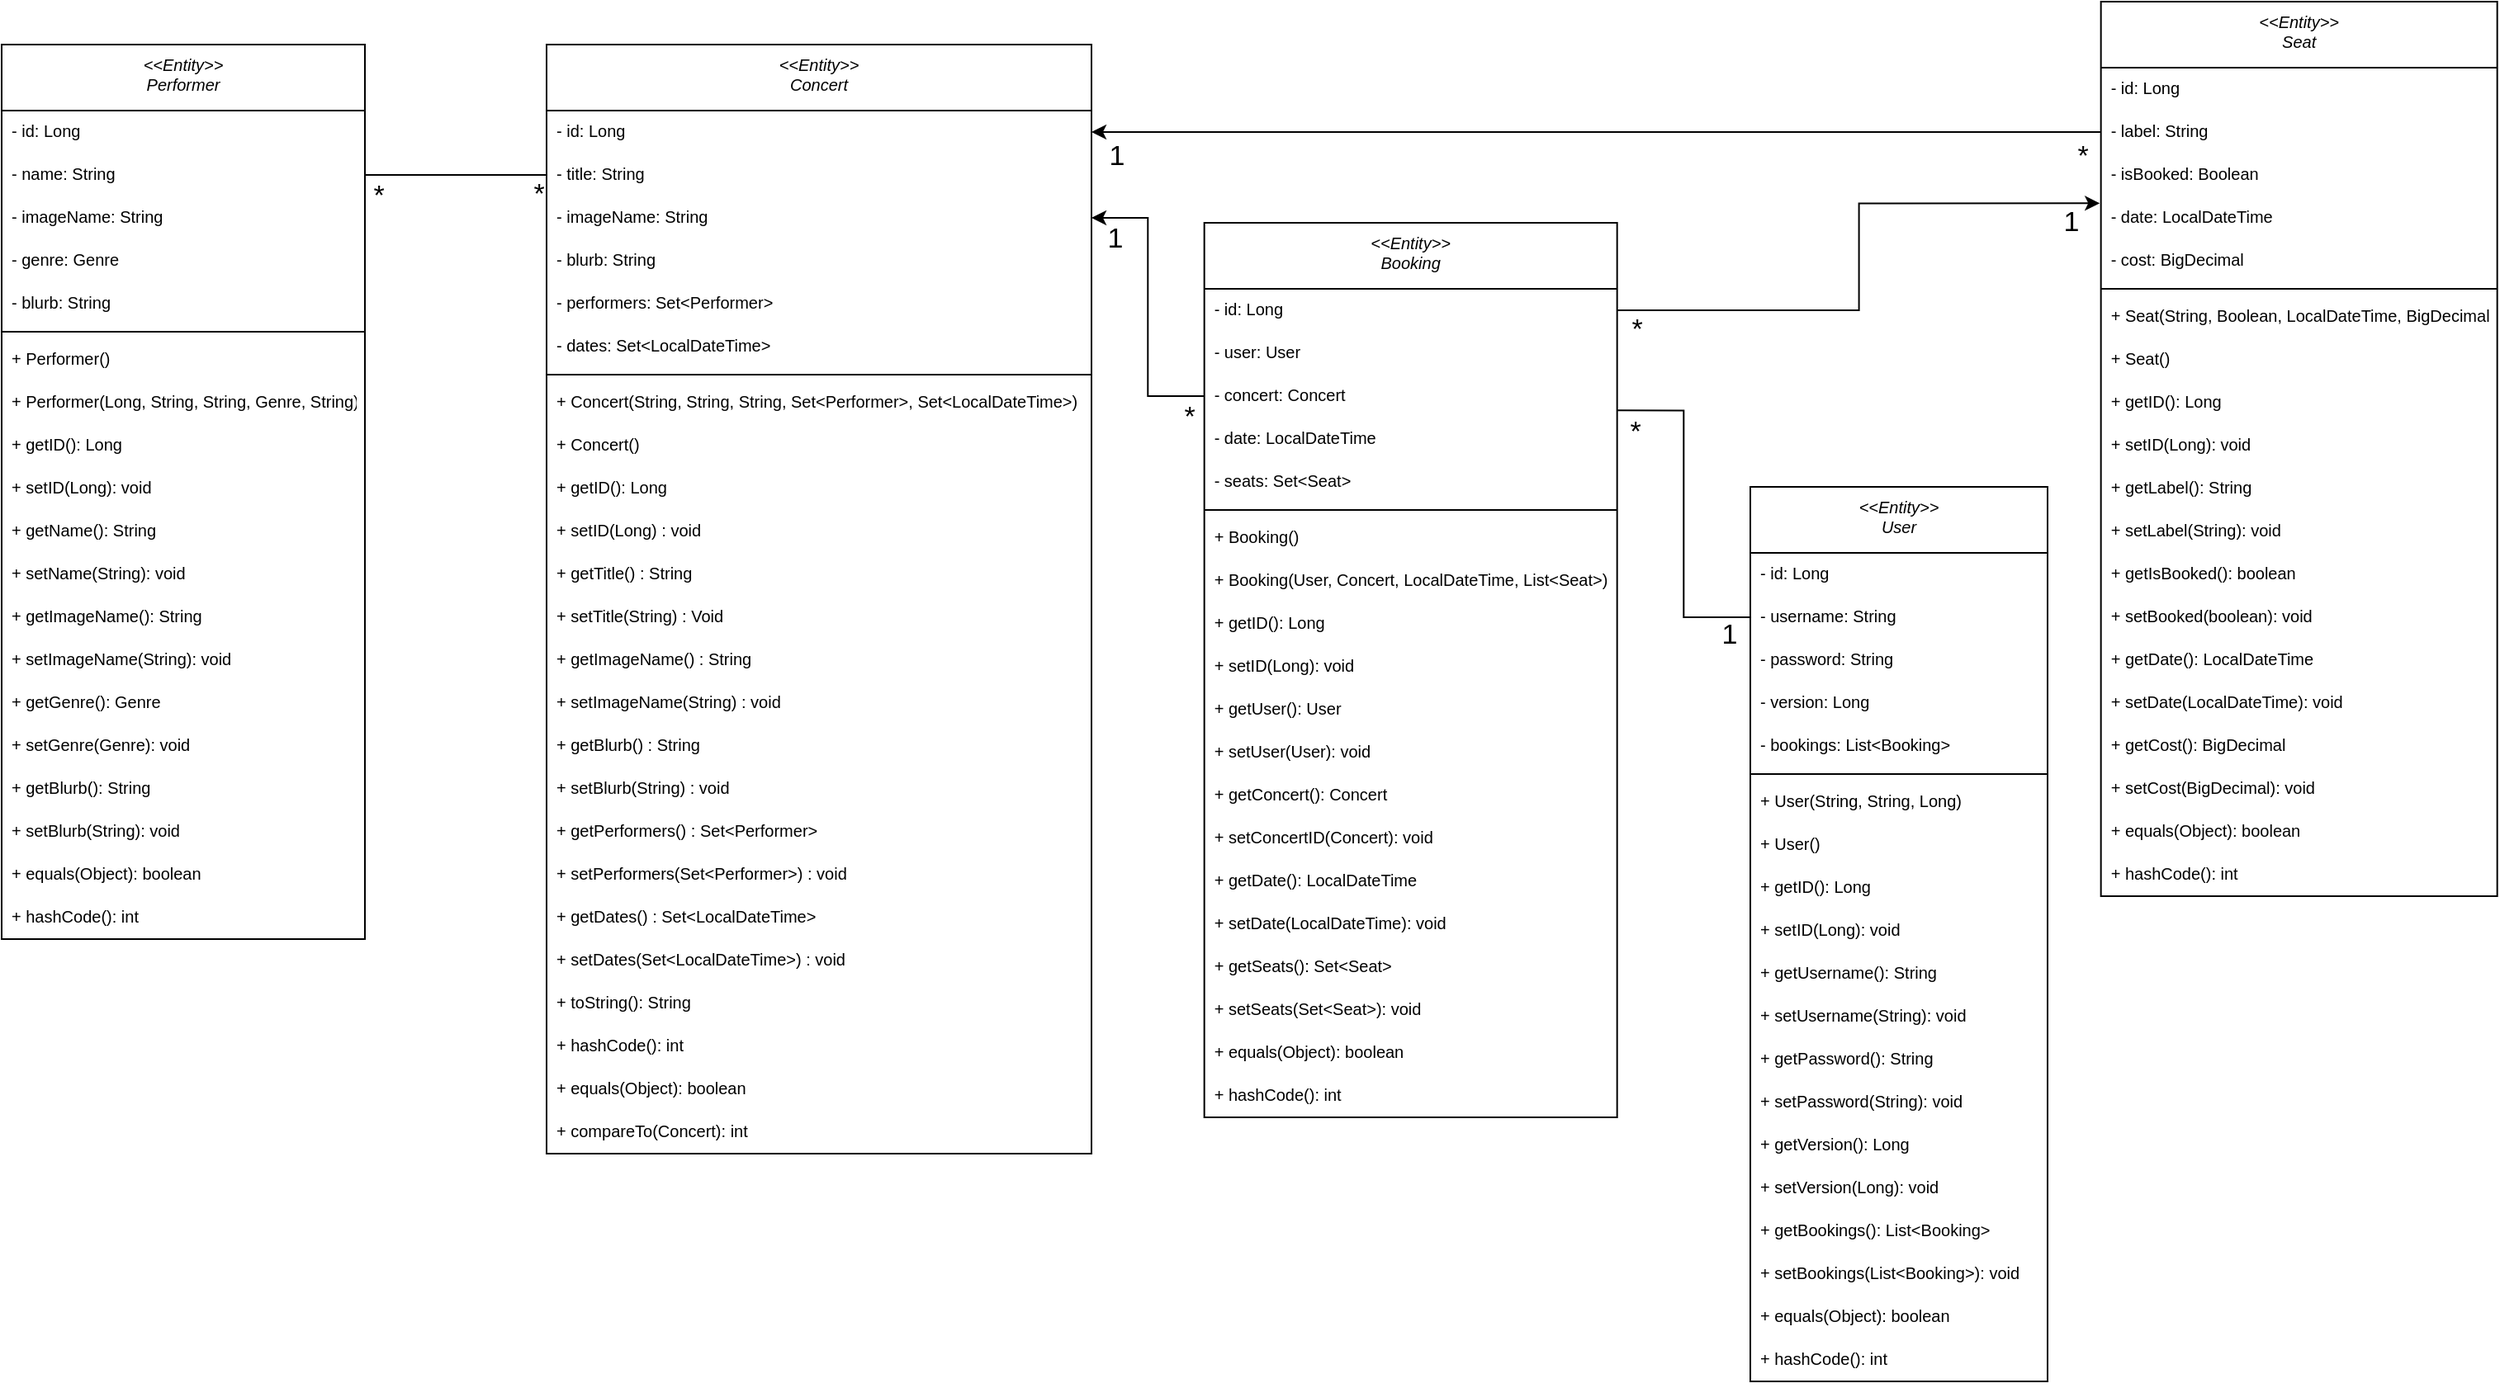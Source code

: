 <mxfile version="24.2.8" type="github">
  <diagram id="C5RBs43oDa-KdzZeNtuy" name="Page-1">
    <mxGraphModel dx="2440" dy="1341" grid="1" gridSize="10" guides="1" tooltips="1" connect="1" arrows="1" fold="1" page="1" pageScale="1" pageWidth="1654" pageHeight="1169" math="0" shadow="0">
      <root>
        <mxCell id="WIyWlLk6GJQsqaUBKTNV-0" />
        <mxCell id="WIyWlLk6GJQsqaUBKTNV-1" parent="WIyWlLk6GJQsqaUBKTNV-0" />
        <mxCell id="zkfFHV4jXpPFQw0GAbJ--0" value="&lt;&lt;Entity&gt;&gt;&#xa;Concert" style="swimlane;fontStyle=2;align=center;verticalAlign=top;childLayout=stackLayout;horizontal=1;startSize=40;horizontalStack=0;resizeParent=1;resizeLast=0;collapsible=1;marginBottom=0;rounded=0;shadow=0;strokeWidth=1;fontSize=10;" parent="WIyWlLk6GJQsqaUBKTNV-1" vertex="1">
          <mxGeometry x="401" y="92" width="330" height="672" as="geometry">
            <mxRectangle x="230" y="140" width="160" height="26" as="alternateBounds" />
          </mxGeometry>
        </mxCell>
        <mxCell id="zkfFHV4jXpPFQw0GAbJ--1" value="- id: Long" style="text;align=left;verticalAlign=top;spacingLeft=4;spacingRight=4;overflow=hidden;rotatable=0;points=[[0,0.5],[1,0.5]];portConstraint=eastwest;fontSize=10;" parent="zkfFHV4jXpPFQw0GAbJ--0" vertex="1">
          <mxGeometry y="40" width="330" height="26" as="geometry" />
        </mxCell>
        <mxCell id="zkfFHV4jXpPFQw0GAbJ--2" value="- title: String" style="text;align=left;verticalAlign=top;spacingLeft=4;spacingRight=4;overflow=hidden;rotatable=0;points=[[0,0.5],[1,0.5]];portConstraint=eastwest;rounded=0;shadow=0;html=0;fontSize=10;" parent="zkfFHV4jXpPFQw0GAbJ--0" vertex="1">
          <mxGeometry y="66" width="330" height="26" as="geometry" />
        </mxCell>
        <mxCell id="zkfFHV4jXpPFQw0GAbJ--3" value="- imageName: String&#xa;" style="text;align=left;verticalAlign=top;spacingLeft=4;spacingRight=4;overflow=hidden;rotatable=0;points=[[0,0.5],[1,0.5]];portConstraint=eastwest;rounded=0;shadow=0;html=0;fontSize=10;" parent="zkfFHV4jXpPFQw0GAbJ--0" vertex="1">
          <mxGeometry y="92" width="330" height="26" as="geometry" />
        </mxCell>
        <mxCell id="z_siGz-aH28n-QhikUNo-0" value="- blurb: String" style="text;align=left;verticalAlign=top;spacingLeft=4;spacingRight=4;overflow=hidden;rotatable=0;points=[[0,0.5],[1,0.5]];portConstraint=eastwest;rounded=0;shadow=0;html=0;fontSize=10;" parent="zkfFHV4jXpPFQw0GAbJ--0" vertex="1">
          <mxGeometry y="118" width="330" height="26" as="geometry" />
        </mxCell>
        <mxCell id="z_siGz-aH28n-QhikUNo-1" value="- performers: Set&lt;Performer&gt;" style="text;align=left;verticalAlign=top;spacingLeft=4;spacingRight=4;overflow=hidden;rotatable=0;points=[[0,0.5],[1,0.5]];portConstraint=eastwest;rounded=0;shadow=0;html=0;fontSize=10;" parent="zkfFHV4jXpPFQw0GAbJ--0" vertex="1">
          <mxGeometry y="144" width="330" height="26" as="geometry" />
        </mxCell>
        <mxCell id="Ng6-Ni4-2Z1KBHrIoHd--9" value="- dates: Set&lt;LocalDateTime&gt;" style="text;align=left;verticalAlign=top;spacingLeft=4;spacingRight=4;overflow=hidden;rotatable=0;points=[[0,0.5],[1,0.5]];portConstraint=eastwest;rounded=0;shadow=0;html=0;fontSize=10;" parent="zkfFHV4jXpPFQw0GAbJ--0" vertex="1">
          <mxGeometry y="170" width="330" height="26" as="geometry" />
        </mxCell>
        <mxCell id="zkfFHV4jXpPFQw0GAbJ--4" value="" style="line;html=1;strokeWidth=1;align=left;verticalAlign=middle;spacingTop=-1;spacingLeft=3;spacingRight=3;rotatable=0;labelPosition=right;points=[];portConstraint=eastwest;fontSize=10;" parent="zkfFHV4jXpPFQw0GAbJ--0" vertex="1">
          <mxGeometry y="196" width="330" height="8" as="geometry" />
        </mxCell>
        <mxCell id="Ng6-Ni4-2Z1KBHrIoHd--72" value="+ Concert(String, String, String, Set&lt;Performer&gt;, Set&lt;LocalDateTime&gt;)&#xa;" style="text;align=left;verticalAlign=top;spacingLeft=4;spacingRight=4;overflow=hidden;rotatable=0;points=[[0,0.5],[1,0.5]];portConstraint=eastwest;rounded=0;shadow=0;html=0;fontSize=10;" parent="zkfFHV4jXpPFQw0GAbJ--0" vertex="1">
          <mxGeometry y="204" width="330" height="26" as="geometry" />
        </mxCell>
        <mxCell id="Ng6-Ni4-2Z1KBHrIoHd--73" value="+ Concert()&#xa;" style="text;align=left;verticalAlign=top;spacingLeft=4;spacingRight=4;overflow=hidden;rotatable=0;points=[[0,0.5],[1,0.5]];portConstraint=eastwest;rounded=0;shadow=0;html=0;fontSize=10;" parent="zkfFHV4jXpPFQw0GAbJ--0" vertex="1">
          <mxGeometry y="230" width="330" height="26" as="geometry" />
        </mxCell>
        <mxCell id="Ng6-Ni4-2Z1KBHrIoHd--11" value="+ getID(): Long&#xa;" style="text;align=left;verticalAlign=top;spacingLeft=4;spacingRight=4;overflow=hidden;rotatable=0;points=[[0,0.5],[1,0.5]];portConstraint=eastwest;rounded=0;shadow=0;html=0;fontSize=10;" parent="zkfFHV4jXpPFQw0GAbJ--0" vertex="1">
          <mxGeometry y="256" width="330" height="26" as="geometry" />
        </mxCell>
        <mxCell id="Ng6-Ni4-2Z1KBHrIoHd--12" value="+ setID(Long) : void" style="text;align=left;verticalAlign=top;spacingLeft=4;spacingRight=4;overflow=hidden;rotatable=0;points=[[0,0.5],[1,0.5]];portConstraint=eastwest;rounded=0;shadow=0;html=0;fontSize=10;" parent="zkfFHV4jXpPFQw0GAbJ--0" vertex="1">
          <mxGeometry y="282" width="330" height="26" as="geometry" />
        </mxCell>
        <mxCell id="Ng6-Ni4-2Z1KBHrIoHd--20" value="+ getTitle() : String" style="text;align=left;verticalAlign=top;spacingLeft=4;spacingRight=4;overflow=hidden;rotatable=0;points=[[0,0.5],[1,0.5]];portConstraint=eastwest;rounded=0;shadow=0;html=0;fontSize=10;" parent="zkfFHV4jXpPFQw0GAbJ--0" vertex="1">
          <mxGeometry y="308" width="330" height="26" as="geometry" />
        </mxCell>
        <mxCell id="Ng6-Ni4-2Z1KBHrIoHd--19" value="+ setTitle(String) : Void" style="text;align=left;verticalAlign=top;spacingLeft=4;spacingRight=4;overflow=hidden;rotatable=0;points=[[0,0.5],[1,0.5]];portConstraint=eastwest;rounded=0;shadow=0;html=0;fontSize=10;" parent="zkfFHV4jXpPFQw0GAbJ--0" vertex="1">
          <mxGeometry y="334" width="330" height="26" as="geometry" />
        </mxCell>
        <mxCell id="Ng6-Ni4-2Z1KBHrIoHd--18" value="+ getImageName() : String" style="text;align=left;verticalAlign=top;spacingLeft=4;spacingRight=4;overflow=hidden;rotatable=0;points=[[0,0.5],[1,0.5]];portConstraint=eastwest;rounded=0;shadow=0;html=0;fontSize=10;" parent="zkfFHV4jXpPFQw0GAbJ--0" vertex="1">
          <mxGeometry y="360" width="330" height="26" as="geometry" />
        </mxCell>
        <mxCell id="Ng6-Ni4-2Z1KBHrIoHd--17" value="+ setImageName(String) : void" style="text;align=left;verticalAlign=top;spacingLeft=4;spacingRight=4;overflow=hidden;rotatable=0;points=[[0,0.5],[1,0.5]];portConstraint=eastwest;rounded=0;shadow=0;html=0;fontSize=10;" parent="zkfFHV4jXpPFQw0GAbJ--0" vertex="1">
          <mxGeometry y="386" width="330" height="26" as="geometry" />
        </mxCell>
        <mxCell id="Ng6-Ni4-2Z1KBHrIoHd--16" value="+ getBlurb() : String" style="text;align=left;verticalAlign=top;spacingLeft=4;spacingRight=4;overflow=hidden;rotatable=0;points=[[0,0.5],[1,0.5]];portConstraint=eastwest;rounded=0;shadow=0;html=0;fontSize=10;" parent="zkfFHV4jXpPFQw0GAbJ--0" vertex="1">
          <mxGeometry y="412" width="330" height="26" as="geometry" />
        </mxCell>
        <mxCell id="Ng6-Ni4-2Z1KBHrIoHd--15" value="+ setBlurb(String) : void" style="text;align=left;verticalAlign=top;spacingLeft=4;spacingRight=4;overflow=hidden;rotatable=0;points=[[0,0.5],[1,0.5]];portConstraint=eastwest;rounded=0;shadow=0;html=0;fontSize=10;" parent="zkfFHV4jXpPFQw0GAbJ--0" vertex="1">
          <mxGeometry y="438" width="330" height="26" as="geometry" />
        </mxCell>
        <mxCell id="Ng6-Ni4-2Z1KBHrIoHd--14" value="+ getPerformers() : Set&lt;Performer&gt;" style="text;align=left;verticalAlign=top;spacingLeft=4;spacingRight=4;overflow=hidden;rotatable=0;points=[[0,0.5],[1,0.5]];portConstraint=eastwest;rounded=0;shadow=0;html=0;fontSize=10;" parent="zkfFHV4jXpPFQw0GAbJ--0" vertex="1">
          <mxGeometry y="464" width="330" height="26" as="geometry" />
        </mxCell>
        <mxCell id="Ng6-Ni4-2Z1KBHrIoHd--21" value="+ setPerformers(Set&lt;Performer&gt;) : void" style="text;align=left;verticalAlign=top;spacingLeft=4;spacingRight=4;overflow=hidden;rotatable=0;points=[[0,0.5],[1,0.5]];portConstraint=eastwest;rounded=0;shadow=0;html=0;fontSize=10;" parent="zkfFHV4jXpPFQw0GAbJ--0" vertex="1">
          <mxGeometry y="490" width="330" height="26" as="geometry" />
        </mxCell>
        <mxCell id="Ng6-Ni4-2Z1KBHrIoHd--13" value="+ getDates() : Set&lt;LocalDateTime&gt;" style="text;align=left;verticalAlign=top;spacingLeft=4;spacingRight=4;overflow=hidden;rotatable=0;points=[[0,0.5],[1,0.5]];portConstraint=eastwest;rounded=0;shadow=0;html=0;fontSize=10;" parent="zkfFHV4jXpPFQw0GAbJ--0" vertex="1">
          <mxGeometry y="516" width="330" height="26" as="geometry" />
        </mxCell>
        <mxCell id="Ng6-Ni4-2Z1KBHrIoHd--22" value="+ setDates(Set&lt;LocalDateTime&gt;) : void" style="text;align=left;verticalAlign=top;spacingLeft=4;spacingRight=4;overflow=hidden;rotatable=0;points=[[0,0.5],[1,0.5]];portConstraint=eastwest;rounded=0;shadow=0;html=0;fontSize=10;" parent="zkfFHV4jXpPFQw0GAbJ--0" vertex="1">
          <mxGeometry y="542" width="330" height="26" as="geometry" />
        </mxCell>
        <mxCell id="u6ZDMrPc3Uo2fVALI9r0-6" value="+ toString(): String" style="text;align=left;verticalAlign=top;spacingLeft=4;spacingRight=4;overflow=hidden;rotatable=0;points=[[0,0.5],[1,0.5]];portConstraint=eastwest;rounded=0;shadow=0;html=0;fontSize=10;" vertex="1" parent="zkfFHV4jXpPFQw0GAbJ--0">
          <mxGeometry y="568" width="330" height="26" as="geometry" />
        </mxCell>
        <mxCell id="u6ZDMrPc3Uo2fVALI9r0-8" value="+ hashCode(): int" style="text;align=left;verticalAlign=top;spacingLeft=4;spacingRight=4;overflow=hidden;rotatable=0;points=[[0,0.5],[1,0.5]];portConstraint=eastwest;rounded=0;shadow=0;html=0;fontSize=10;" vertex="1" parent="zkfFHV4jXpPFQw0GAbJ--0">
          <mxGeometry y="594" width="330" height="26" as="geometry" />
        </mxCell>
        <mxCell id="u6ZDMrPc3Uo2fVALI9r0-7" value="+ equals(Object): boolean   " style="text;align=left;verticalAlign=top;spacingLeft=4;spacingRight=4;overflow=hidden;rotatable=0;points=[[0,0.5],[1,0.5]];portConstraint=eastwest;rounded=0;shadow=0;html=0;fontSize=10;" vertex="1" parent="zkfFHV4jXpPFQw0GAbJ--0">
          <mxGeometry y="620" width="330" height="26" as="geometry" />
        </mxCell>
        <mxCell id="u6ZDMrPc3Uo2fVALI9r0-9" value="+ compareTo(Concert): int" style="text;align=left;verticalAlign=top;spacingLeft=4;spacingRight=4;overflow=hidden;rotatable=0;points=[[0,0.5],[1,0.5]];portConstraint=eastwest;rounded=0;shadow=0;html=0;fontSize=10;" vertex="1" parent="zkfFHV4jXpPFQw0GAbJ--0">
          <mxGeometry y="646" width="330" height="26" as="geometry" />
        </mxCell>
        <mxCell id="zkfFHV4jXpPFQw0GAbJ--6" value="&lt;&lt;Entity&gt;&gt;&#xa;Booking" style="swimlane;fontStyle=2;align=center;verticalAlign=top;childLayout=stackLayout;horizontal=1;startSize=40;horizontalStack=0;resizeParent=1;resizeLast=0;collapsible=1;marginBottom=0;rounded=0;shadow=0;strokeWidth=1;fontSize=10;" parent="WIyWlLk6GJQsqaUBKTNV-1" vertex="1">
          <mxGeometry x="799.33" y="200" width="250" height="542" as="geometry">
            <mxRectangle x="330" y="370" width="160" height="26" as="alternateBounds" />
          </mxGeometry>
        </mxCell>
        <mxCell id="zkfFHV4jXpPFQw0GAbJ--7" value="- id: Long" style="text;align=left;verticalAlign=top;spacingLeft=4;spacingRight=4;overflow=hidden;rotatable=0;points=[[0,0.5],[1,0.5]];portConstraint=eastwest;fontSize=10;" parent="zkfFHV4jXpPFQw0GAbJ--6" vertex="1">
          <mxGeometry y="40" width="250" height="26" as="geometry" />
        </mxCell>
        <mxCell id="zkfFHV4jXpPFQw0GAbJ--8" value="- user: User" style="text;align=left;verticalAlign=top;spacingLeft=4;spacingRight=4;overflow=hidden;rotatable=0;points=[[0,0.5],[1,0.5]];portConstraint=eastwest;rounded=0;shadow=0;html=0;fontSize=10;" parent="zkfFHV4jXpPFQw0GAbJ--6" vertex="1">
          <mxGeometry y="66" width="250" height="26" as="geometry" />
        </mxCell>
        <mxCell id="4u9O4qh-jEjBw6DhXwdk-0" value="- concert: Concert" style="text;align=left;verticalAlign=top;spacingLeft=4;spacingRight=4;overflow=hidden;rotatable=0;points=[[0,0.5],[1,0.5]];portConstraint=eastwest;rounded=0;shadow=0;html=0;fontSize=10;" parent="zkfFHV4jXpPFQw0GAbJ--6" vertex="1">
          <mxGeometry y="92" width="250" height="26" as="geometry" />
        </mxCell>
        <mxCell id="4u9O4qh-jEjBw6DhXwdk-2" value="- date: LocalDateTime" style="text;align=left;verticalAlign=top;spacingLeft=4;spacingRight=4;overflow=hidden;rotatable=0;points=[[0,0.5],[1,0.5]];portConstraint=eastwest;rounded=0;shadow=0;html=0;fontSize=10;" parent="zkfFHV4jXpPFQw0GAbJ--6" vertex="1">
          <mxGeometry y="118" width="250" height="26" as="geometry" />
        </mxCell>
        <mxCell id="4u9O4qh-jEjBw6DhXwdk-1" value="- seats: Set&lt;Seat&gt;" style="text;align=left;verticalAlign=top;spacingLeft=4;spacingRight=4;overflow=hidden;rotatable=0;points=[[0,0.5],[1,0.5]];portConstraint=eastwest;rounded=0;shadow=0;html=0;fontSize=10;" parent="zkfFHV4jXpPFQw0GAbJ--6" vertex="1">
          <mxGeometry y="144" width="250" height="26" as="geometry" />
        </mxCell>
        <mxCell id="zkfFHV4jXpPFQw0GAbJ--9" value="" style="line;html=1;strokeWidth=1;align=left;verticalAlign=middle;spacingTop=-1;spacingLeft=3;spacingRight=3;rotatable=0;labelPosition=right;points=[];portConstraint=eastwest;fontSize=10;" parent="zkfFHV4jXpPFQw0GAbJ--6" vertex="1">
          <mxGeometry y="170" width="250" height="8" as="geometry" />
        </mxCell>
        <mxCell id="Ng6-Ni4-2Z1KBHrIoHd--70" value="+ Booking()" style="text;align=left;verticalAlign=top;spacingLeft=4;spacingRight=4;overflow=hidden;rotatable=0;points=[[0,0.5],[1,0.5]];portConstraint=eastwest;rounded=0;shadow=0;html=0;fontSize=10;" parent="zkfFHV4jXpPFQw0GAbJ--6" vertex="1">
          <mxGeometry y="178" width="250" height="26" as="geometry" />
        </mxCell>
        <mxCell id="Ng6-Ni4-2Z1KBHrIoHd--71" value="+ Booking(User, Concert, LocalDateTime, List&lt;Seat&gt;)" style="text;align=left;verticalAlign=top;spacingLeft=4;spacingRight=4;overflow=hidden;rotatable=0;points=[[0,0.5],[1,0.5]];portConstraint=eastwest;rounded=0;shadow=0;html=0;fontSize=10;" parent="zkfFHV4jXpPFQw0GAbJ--6" vertex="1">
          <mxGeometry y="204" width="250" height="26" as="geometry" />
        </mxCell>
        <mxCell id="4u9O4qh-jEjBw6DhXwdk-4" value="+ getID(): Long" style="text;align=left;verticalAlign=top;spacingLeft=4;spacingRight=4;overflow=hidden;rotatable=0;points=[[0,0.5],[1,0.5]];portConstraint=eastwest;rounded=0;shadow=0;html=0;fontSize=10;" parent="zkfFHV4jXpPFQw0GAbJ--6" vertex="1">
          <mxGeometry y="230" width="250" height="26" as="geometry" />
        </mxCell>
        <mxCell id="Ng6-Ni4-2Z1KBHrIoHd--0" value="+ setID(Long): void" style="text;align=left;verticalAlign=top;spacingLeft=4;spacingRight=4;overflow=hidden;rotatable=0;points=[[0,0.5],[1,0.5]];portConstraint=eastwest;rounded=0;shadow=0;html=0;fontSize=10;" parent="zkfFHV4jXpPFQw0GAbJ--6" vertex="1">
          <mxGeometry y="256" width="250" height="26" as="geometry" />
        </mxCell>
        <mxCell id="Ng6-Ni4-2Z1KBHrIoHd--2" value="+ getUser(): User" style="text;align=left;verticalAlign=top;spacingLeft=4;spacingRight=4;overflow=hidden;rotatable=0;points=[[0,0.5],[1,0.5]];portConstraint=eastwest;rounded=0;shadow=0;html=0;fontSize=10;" parent="zkfFHV4jXpPFQw0GAbJ--6" vertex="1">
          <mxGeometry y="282" width="250" height="26" as="geometry" />
        </mxCell>
        <mxCell id="Ng6-Ni4-2Z1KBHrIoHd--1" value="+ setUser(User): void" style="text;align=left;verticalAlign=top;spacingLeft=4;spacingRight=4;overflow=hidden;rotatable=0;points=[[0,0.5],[1,0.5]];portConstraint=eastwest;rounded=0;shadow=0;html=0;fontSize=10;" parent="zkfFHV4jXpPFQw0GAbJ--6" vertex="1">
          <mxGeometry y="308" width="250" height="26" as="geometry" />
        </mxCell>
        <mxCell id="Ng6-Ni4-2Z1KBHrIoHd--3" value="+ getConcert(): Concert" style="text;align=left;verticalAlign=top;spacingLeft=4;spacingRight=4;overflow=hidden;rotatable=0;points=[[0,0.5],[1,0.5]];portConstraint=eastwest;rounded=0;shadow=0;html=0;fontSize=10;" parent="zkfFHV4jXpPFQw0GAbJ--6" vertex="1">
          <mxGeometry y="334" width="250" height="26" as="geometry" />
        </mxCell>
        <mxCell id="Ng6-Ni4-2Z1KBHrIoHd--6" value="+ setConcertID(Concert): void" style="text;align=left;verticalAlign=top;spacingLeft=4;spacingRight=4;overflow=hidden;rotatable=0;points=[[0,0.5],[1,0.5]];portConstraint=eastwest;rounded=0;shadow=0;html=0;fontSize=10;" parent="zkfFHV4jXpPFQw0GAbJ--6" vertex="1">
          <mxGeometry y="360" width="250" height="26" as="geometry" />
        </mxCell>
        <mxCell id="Ng6-Ni4-2Z1KBHrIoHd--5" value="+ getDate(): LocalDateTime" style="text;align=left;verticalAlign=top;spacingLeft=4;spacingRight=4;overflow=hidden;rotatable=0;points=[[0,0.5],[1,0.5]];portConstraint=eastwest;rounded=0;shadow=0;html=0;fontSize=10;" parent="zkfFHV4jXpPFQw0GAbJ--6" vertex="1">
          <mxGeometry y="386" width="250" height="26" as="geometry" />
        </mxCell>
        <mxCell id="Ng6-Ni4-2Z1KBHrIoHd--4" value="+ setDate(LocalDateTime): void" style="text;align=left;verticalAlign=top;spacingLeft=4;spacingRight=4;overflow=hidden;rotatable=0;points=[[0,0.5],[1,0.5]];portConstraint=eastwest;rounded=0;shadow=0;html=0;fontSize=10;" parent="zkfFHV4jXpPFQw0GAbJ--6" vertex="1">
          <mxGeometry y="412" width="250" height="26" as="geometry" />
        </mxCell>
        <mxCell id="Ng6-Ni4-2Z1KBHrIoHd--7" value="+ getSeats(): Set&lt;Seat&gt;" style="text;align=left;verticalAlign=top;spacingLeft=4;spacingRight=4;overflow=hidden;rotatable=0;points=[[0,0.5],[1,0.5]];portConstraint=eastwest;rounded=0;shadow=0;html=0;fontSize=10;" parent="zkfFHV4jXpPFQw0GAbJ--6" vertex="1">
          <mxGeometry y="438" width="250" height="26" as="geometry" />
        </mxCell>
        <mxCell id="Ng6-Ni4-2Z1KBHrIoHd--8" value="+ setSeats(Set&lt;Seat&gt;): void" style="text;align=left;verticalAlign=top;spacingLeft=4;spacingRight=4;overflow=hidden;rotatable=0;points=[[0,0.5],[1,0.5]];portConstraint=eastwest;rounded=0;shadow=0;html=0;fontSize=10;" parent="zkfFHV4jXpPFQw0GAbJ--6" vertex="1">
          <mxGeometry y="464" width="250" height="26" as="geometry" />
        </mxCell>
        <mxCell id="u6ZDMrPc3Uo2fVALI9r0-0" value="+ equals(Object): boolean   " style="text;align=left;verticalAlign=top;spacingLeft=4;spacingRight=4;overflow=hidden;rotatable=0;points=[[0,0.5],[1,0.5]];portConstraint=eastwest;rounded=0;shadow=0;html=0;fontSize=10;" vertex="1" parent="zkfFHV4jXpPFQw0GAbJ--6">
          <mxGeometry y="490" width="250" height="26" as="geometry" />
        </mxCell>
        <mxCell id="u6ZDMrPc3Uo2fVALI9r0-1" value="+ hashCode(): int" style="text;align=left;verticalAlign=top;spacingLeft=4;spacingRight=4;overflow=hidden;rotatable=0;points=[[0,0.5],[1,0.5]];portConstraint=eastwest;rounded=0;shadow=0;html=0;fontSize=10;" vertex="1" parent="zkfFHV4jXpPFQw0GAbJ--6">
          <mxGeometry y="516" width="250" height="26" as="geometry" />
        </mxCell>
        <mxCell id="z_siGz-aH28n-QhikUNo-2" value="&lt;&lt;Entity&gt;&gt;&#xa;Performer" style="swimlane;fontStyle=2;align=center;verticalAlign=top;childLayout=stackLayout;horizontal=1;startSize=40;horizontalStack=0;resizeParent=1;resizeLast=0;collapsible=1;marginBottom=0;rounded=0;shadow=0;strokeWidth=1;fontSize=10;" parent="WIyWlLk6GJQsqaUBKTNV-1" vertex="1">
          <mxGeometry x="71" y="92" width="220" height="542" as="geometry">
            <mxRectangle x="230" y="140" width="160" height="26" as="alternateBounds" />
          </mxGeometry>
        </mxCell>
        <mxCell id="z_siGz-aH28n-QhikUNo-3" value="- id: Long" style="text;align=left;verticalAlign=top;spacingLeft=4;spacingRight=4;overflow=hidden;rotatable=0;points=[[0,0.5],[1,0.5]];portConstraint=eastwest;fontSize=10;" parent="z_siGz-aH28n-QhikUNo-2" vertex="1">
          <mxGeometry y="40" width="220" height="26" as="geometry" />
        </mxCell>
        <mxCell id="z_siGz-aH28n-QhikUNo-4" value="- name: String" style="text;align=left;verticalAlign=top;spacingLeft=4;spacingRight=4;overflow=hidden;rotatable=0;points=[[0,0.5],[1,0.5]];portConstraint=eastwest;rounded=0;shadow=0;html=0;fontSize=10;" parent="z_siGz-aH28n-QhikUNo-2" vertex="1">
          <mxGeometry y="66" width="220" height="26" as="geometry" />
        </mxCell>
        <mxCell id="z_siGz-aH28n-QhikUNo-11" value="- imageName: String&#xa;" style="text;align=left;verticalAlign=top;spacingLeft=4;spacingRight=4;overflow=hidden;rotatable=0;points=[[0,0.5],[1,0.5]];portConstraint=eastwest;rounded=0;shadow=0;html=0;fontSize=10;" parent="z_siGz-aH28n-QhikUNo-2" vertex="1">
          <mxGeometry y="92" width="220" height="26" as="geometry" />
        </mxCell>
        <mxCell id="z_siGz-aH28n-QhikUNo-5" value="- genre: Genre" style="text;align=left;verticalAlign=top;spacingLeft=4;spacingRight=4;overflow=hidden;rotatable=0;points=[[0,0.5],[1,0.5]];portConstraint=eastwest;rounded=0;shadow=0;html=0;fontSize=10;" parent="z_siGz-aH28n-QhikUNo-2" vertex="1">
          <mxGeometry y="118" width="220" height="26" as="geometry" />
        </mxCell>
        <mxCell id="z_siGz-aH28n-QhikUNo-6" value="- blurb: String" style="text;align=left;verticalAlign=top;spacingLeft=4;spacingRight=4;overflow=hidden;rotatable=0;points=[[0,0.5],[1,0.5]];portConstraint=eastwest;rounded=0;shadow=0;html=0;fontSize=10;" parent="z_siGz-aH28n-QhikUNo-2" vertex="1">
          <mxGeometry y="144" width="220" height="26" as="geometry" />
        </mxCell>
        <mxCell id="z_siGz-aH28n-QhikUNo-8" value="" style="line;html=1;strokeWidth=1;align=left;verticalAlign=middle;spacingTop=-1;spacingLeft=3;spacingRight=3;rotatable=0;labelPosition=right;points=[];portConstraint=eastwest;fontSize=10;" parent="z_siGz-aH28n-QhikUNo-2" vertex="1">
          <mxGeometry y="170" width="220" height="8" as="geometry" />
        </mxCell>
        <mxCell id="Ng6-Ni4-2Z1KBHrIoHd--74" value="+ Performer()" style="text;align=left;verticalAlign=top;spacingLeft=4;spacingRight=4;overflow=hidden;rotatable=0;points=[[0,0.5],[1,0.5]];portConstraint=eastwest;rounded=0;shadow=0;html=0;fontSize=10;" parent="z_siGz-aH28n-QhikUNo-2" vertex="1">
          <mxGeometry y="178" width="220" height="26" as="geometry" />
        </mxCell>
        <mxCell id="Ng6-Ni4-2Z1KBHrIoHd--75" value="+ Performer(Long, String, String, Genre, String)" style="text;align=left;verticalAlign=top;spacingLeft=4;spacingRight=4;overflow=hidden;rotatable=0;points=[[0,0.5],[1,0.5]];portConstraint=eastwest;rounded=0;shadow=0;html=0;fontSize=10;" parent="z_siGz-aH28n-QhikUNo-2" vertex="1">
          <mxGeometry y="204" width="220" height="26" as="geometry" />
        </mxCell>
        <mxCell id="Ng6-Ni4-2Z1KBHrIoHd--23" value="+ getID(): Long" style="text;align=left;verticalAlign=top;spacingLeft=4;spacingRight=4;overflow=hidden;rotatable=0;points=[[0,0.5],[1,0.5]];portConstraint=eastwest;rounded=0;shadow=0;html=0;fontSize=10;" parent="z_siGz-aH28n-QhikUNo-2" vertex="1">
          <mxGeometry y="230" width="220" height="26" as="geometry" />
        </mxCell>
        <mxCell id="Ng6-Ni4-2Z1KBHrIoHd--24" value="+ setID(Long): void" style="text;align=left;verticalAlign=top;spacingLeft=4;spacingRight=4;overflow=hidden;rotatable=0;points=[[0,0.5],[1,0.5]];portConstraint=eastwest;rounded=0;shadow=0;html=0;fontSize=10;" parent="z_siGz-aH28n-QhikUNo-2" vertex="1">
          <mxGeometry y="256" width="220" height="26" as="geometry" />
        </mxCell>
        <mxCell id="Ng6-Ni4-2Z1KBHrIoHd--33" value="+ getName(): String   " style="text;align=left;verticalAlign=top;spacingLeft=4;spacingRight=4;overflow=hidden;rotatable=0;points=[[0,0.5],[1,0.5]];portConstraint=eastwest;rounded=0;shadow=0;html=0;fontSize=10;" parent="z_siGz-aH28n-QhikUNo-2" vertex="1">
          <mxGeometry y="282" width="220" height="26" as="geometry" />
        </mxCell>
        <mxCell id="Ng6-Ni4-2Z1KBHrIoHd--32" value="+ setName(String): void" style="text;align=left;verticalAlign=top;spacingLeft=4;spacingRight=4;overflow=hidden;rotatable=0;points=[[0,0.5],[1,0.5]];portConstraint=eastwest;rounded=0;shadow=0;html=0;fontSize=10;" parent="z_siGz-aH28n-QhikUNo-2" vertex="1">
          <mxGeometry y="308" width="220" height="26" as="geometry" />
        </mxCell>
        <mxCell id="Ng6-Ni4-2Z1KBHrIoHd--27" value="+ getImageName(): String" style="text;align=left;verticalAlign=top;spacingLeft=4;spacingRight=4;overflow=hidden;rotatable=0;points=[[0,0.5],[1,0.5]];portConstraint=eastwest;rounded=0;shadow=0;html=0;fontSize=10;" parent="z_siGz-aH28n-QhikUNo-2" vertex="1">
          <mxGeometry y="334" width="220" height="26" as="geometry" />
        </mxCell>
        <mxCell id="Ng6-Ni4-2Z1KBHrIoHd--28" value="+ setImageName(String): void" style="text;align=left;verticalAlign=top;spacingLeft=4;spacingRight=4;overflow=hidden;rotatable=0;points=[[0,0.5],[1,0.5]];portConstraint=eastwest;rounded=0;shadow=0;html=0;fontSize=10;" parent="z_siGz-aH28n-QhikUNo-2" vertex="1">
          <mxGeometry y="360" width="220" height="26" as="geometry" />
        </mxCell>
        <mxCell id="Ng6-Ni4-2Z1KBHrIoHd--26" value="+ getGenre(): Genre" style="text;align=left;verticalAlign=top;spacingLeft=4;spacingRight=4;overflow=hidden;rotatable=0;points=[[0,0.5],[1,0.5]];portConstraint=eastwest;rounded=0;shadow=0;html=0;fontSize=10;" parent="z_siGz-aH28n-QhikUNo-2" vertex="1">
          <mxGeometry y="386" width="220" height="26" as="geometry" />
        </mxCell>
        <mxCell id="Ng6-Ni4-2Z1KBHrIoHd--25" value="+ setGenre(Genre): void" style="text;align=left;verticalAlign=top;spacingLeft=4;spacingRight=4;overflow=hidden;rotatable=0;points=[[0,0.5],[1,0.5]];portConstraint=eastwest;rounded=0;shadow=0;html=0;fontSize=10;" parent="z_siGz-aH28n-QhikUNo-2" vertex="1">
          <mxGeometry y="412" width="220" height="26" as="geometry" />
        </mxCell>
        <mxCell id="Ng6-Ni4-2Z1KBHrIoHd--29" value="+ getBlurb(): String" style="text;align=left;verticalAlign=top;spacingLeft=4;spacingRight=4;overflow=hidden;rotatable=0;points=[[0,0.5],[1,0.5]];portConstraint=eastwest;rounded=0;shadow=0;html=0;fontSize=10;" parent="z_siGz-aH28n-QhikUNo-2" vertex="1">
          <mxGeometry y="438" width="220" height="26" as="geometry" />
        </mxCell>
        <mxCell id="Ng6-Ni4-2Z1KBHrIoHd--30" value="+ setBlurb(String): void" style="text;align=left;verticalAlign=top;spacingLeft=4;spacingRight=4;overflow=hidden;rotatable=0;points=[[0,0.5],[1,0.5]];portConstraint=eastwest;rounded=0;shadow=0;html=0;fontSize=10;" parent="z_siGz-aH28n-QhikUNo-2" vertex="1">
          <mxGeometry y="464" width="220" height="26" as="geometry" />
        </mxCell>
        <mxCell id="u6ZDMrPc3Uo2fVALI9r0-4" value="+ equals(Object): boolean   " style="text;align=left;verticalAlign=top;spacingLeft=4;spacingRight=4;overflow=hidden;rotatable=0;points=[[0,0.5],[1,0.5]];portConstraint=eastwest;rounded=0;shadow=0;html=0;fontSize=10;" vertex="1" parent="z_siGz-aH28n-QhikUNo-2">
          <mxGeometry y="490" width="220" height="26" as="geometry" />
        </mxCell>
        <mxCell id="u6ZDMrPc3Uo2fVALI9r0-5" value="+ hashCode(): int" style="text;align=left;verticalAlign=top;spacingLeft=4;spacingRight=4;overflow=hidden;rotatable=0;points=[[0,0.5],[1,0.5]];portConstraint=eastwest;rounded=0;shadow=0;html=0;fontSize=10;" vertex="1" parent="z_siGz-aH28n-QhikUNo-2">
          <mxGeometry y="516" width="220" height="26" as="geometry" />
        </mxCell>
        <mxCell id="Ng6-Ni4-2Z1KBHrIoHd--35" value="&lt;&lt;Entity&gt;&gt;&#xa;Seat" style="swimlane;fontStyle=2;align=center;verticalAlign=top;childLayout=stackLayout;horizontal=1;startSize=40;horizontalStack=0;resizeParent=1;resizeLast=0;collapsible=1;marginBottom=0;rounded=0;shadow=0;strokeWidth=1;fontSize=10;" parent="WIyWlLk6GJQsqaUBKTNV-1" vertex="1">
          <mxGeometry x="1342.33" y="66" width="240" height="542" as="geometry">
            <mxRectangle x="330" y="370" width="160" height="26" as="alternateBounds" />
          </mxGeometry>
        </mxCell>
        <mxCell id="Ng6-Ni4-2Z1KBHrIoHd--36" value="- id: Long" style="text;align=left;verticalAlign=top;spacingLeft=4;spacingRight=4;overflow=hidden;rotatable=0;points=[[0,0.5],[1,0.5]];portConstraint=eastwest;fontSize=10;" parent="Ng6-Ni4-2Z1KBHrIoHd--35" vertex="1">
          <mxGeometry y="40" width="240" height="26" as="geometry" />
        </mxCell>
        <mxCell id="Ng6-Ni4-2Z1KBHrIoHd--52" value="- label: String" style="text;align=left;verticalAlign=top;spacingLeft=4;spacingRight=4;overflow=hidden;rotatable=0;points=[[0,0.5],[1,0.5]];portConstraint=eastwest;rounded=0;shadow=0;html=0;fontSize=10;" parent="Ng6-Ni4-2Z1KBHrIoHd--35" vertex="1">
          <mxGeometry y="66" width="240" height="26" as="geometry" />
        </mxCell>
        <mxCell id="Ng6-Ni4-2Z1KBHrIoHd--37" value="- isBooked: Boolean" style="text;align=left;verticalAlign=top;spacingLeft=4;spacingRight=4;overflow=hidden;rotatable=0;points=[[0,0.5],[1,0.5]];portConstraint=eastwest;rounded=0;shadow=0;html=0;fontSize=10;" parent="Ng6-Ni4-2Z1KBHrIoHd--35" vertex="1">
          <mxGeometry y="92" width="240" height="26" as="geometry" />
        </mxCell>
        <mxCell id="Ng6-Ni4-2Z1KBHrIoHd--39" value="- date: LocalDateTime" style="text;align=left;verticalAlign=top;spacingLeft=4;spacingRight=4;overflow=hidden;rotatable=0;points=[[0,0.5],[1,0.5]];portConstraint=eastwest;rounded=0;shadow=0;html=0;fontSize=10;" parent="Ng6-Ni4-2Z1KBHrIoHd--35" vertex="1">
          <mxGeometry y="118" width="240" height="26" as="geometry" />
        </mxCell>
        <mxCell id="Ng6-Ni4-2Z1KBHrIoHd--40" value="- cost: BigDecimal" style="text;align=left;verticalAlign=top;spacingLeft=4;spacingRight=4;overflow=hidden;rotatable=0;points=[[0,0.5],[1,0.5]];portConstraint=eastwest;rounded=0;shadow=0;html=0;fontSize=10;" parent="Ng6-Ni4-2Z1KBHrIoHd--35" vertex="1">
          <mxGeometry y="144" width="240" height="26" as="geometry" />
        </mxCell>
        <mxCell id="Ng6-Ni4-2Z1KBHrIoHd--41" value="" style="line;html=1;strokeWidth=1;align=left;verticalAlign=middle;spacingTop=-1;spacingLeft=3;spacingRight=3;rotatable=0;labelPosition=right;points=[];portConstraint=eastwest;fontSize=10;" parent="Ng6-Ni4-2Z1KBHrIoHd--35" vertex="1">
          <mxGeometry y="170" width="240" height="8" as="geometry" />
        </mxCell>
        <mxCell id="Ng6-Ni4-2Z1KBHrIoHd--77" value="+ Seat(String, Boolean, LocalDateTime, BigDecimal)" style="text;align=left;verticalAlign=top;spacingLeft=4;spacingRight=4;overflow=hidden;rotatable=0;points=[[0,0.5],[1,0.5]];portConstraint=eastwest;rounded=0;shadow=0;html=0;fontSize=10;" parent="Ng6-Ni4-2Z1KBHrIoHd--35" vertex="1">
          <mxGeometry y="178" width="240" height="26" as="geometry" />
        </mxCell>
        <mxCell id="Ng6-Ni4-2Z1KBHrIoHd--76" value="+ Seat()" style="text;align=left;verticalAlign=top;spacingLeft=4;spacingRight=4;overflow=hidden;rotatable=0;points=[[0,0.5],[1,0.5]];portConstraint=eastwest;rounded=0;shadow=0;html=0;fontSize=10;" parent="Ng6-Ni4-2Z1KBHrIoHd--35" vertex="1">
          <mxGeometry y="204" width="240" height="26" as="geometry" />
        </mxCell>
        <mxCell id="Ng6-Ni4-2Z1KBHrIoHd--42" value="+ getID(): Long" style="text;align=left;verticalAlign=top;spacingLeft=4;spacingRight=4;overflow=hidden;rotatable=0;points=[[0,0.5],[1,0.5]];portConstraint=eastwest;rounded=0;shadow=0;html=0;fontSize=10;" parent="Ng6-Ni4-2Z1KBHrIoHd--35" vertex="1">
          <mxGeometry y="230" width="240" height="26" as="geometry" />
        </mxCell>
        <mxCell id="Ng6-Ni4-2Z1KBHrIoHd--43" value="+ setID(Long): void" style="text;align=left;verticalAlign=top;spacingLeft=4;spacingRight=4;overflow=hidden;rotatable=0;points=[[0,0.5],[1,0.5]];portConstraint=eastwest;rounded=0;shadow=0;html=0;fontSize=10;" parent="Ng6-Ni4-2Z1KBHrIoHd--35" vertex="1">
          <mxGeometry y="256" width="240" height="26" as="geometry" />
        </mxCell>
        <mxCell id="Ng6-Ni4-2Z1KBHrIoHd--44" value="+ getLabel(): String" style="text;align=left;verticalAlign=top;spacingLeft=4;spacingRight=4;overflow=hidden;rotatable=0;points=[[0,0.5],[1,0.5]];portConstraint=eastwest;rounded=0;shadow=0;html=0;fontSize=10;" parent="Ng6-Ni4-2Z1KBHrIoHd--35" vertex="1">
          <mxGeometry y="282" width="240" height="26" as="geometry" />
        </mxCell>
        <mxCell id="Ng6-Ni4-2Z1KBHrIoHd--45" value="+ setLabel(String): void" style="text;align=left;verticalAlign=top;spacingLeft=4;spacingRight=4;overflow=hidden;rotatable=0;points=[[0,0.5],[1,0.5]];portConstraint=eastwest;rounded=0;shadow=0;html=0;fontSize=10;" parent="Ng6-Ni4-2Z1KBHrIoHd--35" vertex="1">
          <mxGeometry y="308" width="240" height="26" as="geometry" />
        </mxCell>
        <mxCell id="Ng6-Ni4-2Z1KBHrIoHd--46" value="+ getIsBooked(): boolean" style="text;align=left;verticalAlign=top;spacingLeft=4;spacingRight=4;overflow=hidden;rotatable=0;points=[[0,0.5],[1,0.5]];portConstraint=eastwest;rounded=0;shadow=0;html=0;fontSize=10;" parent="Ng6-Ni4-2Z1KBHrIoHd--35" vertex="1">
          <mxGeometry y="334" width="240" height="26" as="geometry" />
        </mxCell>
        <mxCell id="Ng6-Ni4-2Z1KBHrIoHd--47" value="+ setBooked(boolean): void" style="text;align=left;verticalAlign=top;spacingLeft=4;spacingRight=4;overflow=hidden;rotatable=0;points=[[0,0.5],[1,0.5]];portConstraint=eastwest;rounded=0;shadow=0;html=0;fontSize=10;" parent="Ng6-Ni4-2Z1KBHrIoHd--35" vertex="1">
          <mxGeometry y="360" width="240" height="26" as="geometry" />
        </mxCell>
        <mxCell id="Ng6-Ni4-2Z1KBHrIoHd--48" value="+ getDate(): LocalDateTime" style="text;align=left;verticalAlign=top;spacingLeft=4;spacingRight=4;overflow=hidden;rotatable=0;points=[[0,0.5],[1,0.5]];portConstraint=eastwest;rounded=0;shadow=0;html=0;fontSize=10;" parent="Ng6-Ni4-2Z1KBHrIoHd--35" vertex="1">
          <mxGeometry y="386" width="240" height="26" as="geometry" />
        </mxCell>
        <mxCell id="Ng6-Ni4-2Z1KBHrIoHd--49" value="+ setDate(LocalDateTime): void" style="text;align=left;verticalAlign=top;spacingLeft=4;spacingRight=4;overflow=hidden;rotatable=0;points=[[0,0.5],[1,0.5]];portConstraint=eastwest;rounded=0;shadow=0;html=0;fontSize=10;" parent="Ng6-Ni4-2Z1KBHrIoHd--35" vertex="1">
          <mxGeometry y="412" width="240" height="26" as="geometry" />
        </mxCell>
        <mxCell id="Ng6-Ni4-2Z1KBHrIoHd--50" value="+ getCost(): BigDecimal" style="text;align=left;verticalAlign=top;spacingLeft=4;spacingRight=4;overflow=hidden;rotatable=0;points=[[0,0.5],[1,0.5]];portConstraint=eastwest;rounded=0;shadow=0;html=0;fontSize=10;" parent="Ng6-Ni4-2Z1KBHrIoHd--35" vertex="1">
          <mxGeometry y="438" width="240" height="26" as="geometry" />
        </mxCell>
        <mxCell id="Ng6-Ni4-2Z1KBHrIoHd--51" value="+ setCost(BigDecimal): void" style="text;align=left;verticalAlign=top;spacingLeft=4;spacingRight=4;overflow=hidden;rotatable=0;points=[[0,0.5],[1,0.5]];portConstraint=eastwest;rounded=0;shadow=0;html=0;fontSize=10;" parent="Ng6-Ni4-2Z1KBHrIoHd--35" vertex="1">
          <mxGeometry y="464" width="240" height="26" as="geometry" />
        </mxCell>
        <mxCell id="u6ZDMrPc3Uo2fVALI9r0-2" value="+ equals(Object): boolean   " style="text;align=left;verticalAlign=top;spacingLeft=4;spacingRight=4;overflow=hidden;rotatable=0;points=[[0,0.5],[1,0.5]];portConstraint=eastwest;rounded=0;shadow=0;html=0;fontSize=10;" vertex="1" parent="Ng6-Ni4-2Z1KBHrIoHd--35">
          <mxGeometry y="490" width="240" height="26" as="geometry" />
        </mxCell>
        <mxCell id="u6ZDMrPc3Uo2fVALI9r0-3" value="+ hashCode(): int" style="text;align=left;verticalAlign=top;spacingLeft=4;spacingRight=4;overflow=hidden;rotatable=0;points=[[0,0.5],[1,0.5]];portConstraint=eastwest;rounded=0;shadow=0;html=0;fontSize=10;" vertex="1" parent="Ng6-Ni4-2Z1KBHrIoHd--35">
          <mxGeometry y="516" width="240" height="26" as="geometry" />
        </mxCell>
        <mxCell id="Ng6-Ni4-2Z1KBHrIoHd--53" value="&lt;&lt;Entity&gt;&gt;&#xa;User" style="swimlane;fontStyle=2;align=center;verticalAlign=top;childLayout=stackLayout;horizontal=1;startSize=40;horizontalStack=0;resizeParent=1;resizeLast=0;collapsible=1;marginBottom=0;rounded=0;shadow=0;strokeWidth=1;fontSize=10;" parent="WIyWlLk6GJQsqaUBKTNV-1" vertex="1">
          <mxGeometry x="1130" y="360" width="180" height="542" as="geometry">
            <mxRectangle x="330" y="370" width="160" height="26" as="alternateBounds" />
          </mxGeometry>
        </mxCell>
        <mxCell id="Ng6-Ni4-2Z1KBHrIoHd--54" value="- id: Long" style="text;align=left;verticalAlign=top;spacingLeft=4;spacingRight=4;overflow=hidden;rotatable=0;points=[[0,0.5],[1,0.5]];portConstraint=eastwest;fontSize=10;" parent="Ng6-Ni4-2Z1KBHrIoHd--53" vertex="1">
          <mxGeometry y="40" width="180" height="26" as="geometry" />
        </mxCell>
        <mxCell id="Ng6-Ni4-2Z1KBHrIoHd--55" value="- username: String" style="text;align=left;verticalAlign=top;spacingLeft=4;spacingRight=4;overflow=hidden;rotatable=0;points=[[0,0.5],[1,0.5]];portConstraint=eastwest;rounded=0;shadow=0;html=0;fontSize=10;" parent="Ng6-Ni4-2Z1KBHrIoHd--53" vertex="1">
          <mxGeometry y="66" width="180" height="26" as="geometry" />
        </mxCell>
        <mxCell id="Ng6-Ni4-2Z1KBHrIoHd--56" value="- password: String" style="text;align=left;verticalAlign=top;spacingLeft=4;spacingRight=4;overflow=hidden;rotatable=0;points=[[0,0.5],[1,0.5]];portConstraint=eastwest;rounded=0;shadow=0;html=0;fontSize=10;" parent="Ng6-Ni4-2Z1KBHrIoHd--53" vertex="1">
          <mxGeometry y="92" width="180" height="26" as="geometry" />
        </mxCell>
        <mxCell id="Ng6-Ni4-2Z1KBHrIoHd--57" value="- version: Long" style="text;align=left;verticalAlign=top;spacingLeft=4;spacingRight=4;overflow=hidden;rotatable=0;points=[[0,0.5],[1,0.5]];portConstraint=eastwest;rounded=0;shadow=0;html=0;fontSize=10;" parent="Ng6-Ni4-2Z1KBHrIoHd--53" vertex="1">
          <mxGeometry y="118" width="180" height="26" as="geometry" />
        </mxCell>
        <mxCell id="Ng6-Ni4-2Z1KBHrIoHd--58" value="- bookings: List&lt;Booking&gt;" style="text;align=left;verticalAlign=top;spacingLeft=4;spacingRight=4;overflow=hidden;rotatable=0;points=[[0,0.5],[1,0.5]];portConstraint=eastwest;rounded=0;shadow=0;html=0;fontSize=10;" parent="Ng6-Ni4-2Z1KBHrIoHd--53" vertex="1">
          <mxGeometry y="144" width="180" height="26" as="geometry" />
        </mxCell>
        <mxCell id="Ng6-Ni4-2Z1KBHrIoHd--59" value="" style="line;html=1;strokeWidth=1;align=left;verticalAlign=middle;spacingTop=-1;spacingLeft=3;spacingRight=3;rotatable=0;labelPosition=right;points=[];portConstraint=eastwest;fontSize=10;" parent="Ng6-Ni4-2Z1KBHrIoHd--53" vertex="1">
          <mxGeometry y="170" width="180" height="8" as="geometry" />
        </mxCell>
        <mxCell id="Ng6-Ni4-2Z1KBHrIoHd--78" value="+ User(String, String, Long)" style="text;align=left;verticalAlign=top;spacingLeft=4;spacingRight=4;overflow=hidden;rotatable=0;points=[[0,0.5],[1,0.5]];portConstraint=eastwest;rounded=0;shadow=0;html=0;fontSize=10;" parent="Ng6-Ni4-2Z1KBHrIoHd--53" vertex="1">
          <mxGeometry y="178" width="180" height="26" as="geometry" />
        </mxCell>
        <mxCell id="Ng6-Ni4-2Z1KBHrIoHd--80" value="+ User()" style="text;align=left;verticalAlign=top;spacingLeft=4;spacingRight=4;overflow=hidden;rotatable=0;points=[[0,0.5],[1,0.5]];portConstraint=eastwest;rounded=0;shadow=0;html=0;fontSize=10;" parent="Ng6-Ni4-2Z1KBHrIoHd--53" vertex="1">
          <mxGeometry y="204" width="180" height="26" as="geometry" />
        </mxCell>
        <mxCell id="Ng6-Ni4-2Z1KBHrIoHd--60" value="+ getID(): Long" style="text;align=left;verticalAlign=top;spacingLeft=4;spacingRight=4;overflow=hidden;rotatable=0;points=[[0,0.5],[1,0.5]];portConstraint=eastwest;rounded=0;shadow=0;html=0;fontSize=10;" parent="Ng6-Ni4-2Z1KBHrIoHd--53" vertex="1">
          <mxGeometry y="230" width="180" height="26" as="geometry" />
        </mxCell>
        <mxCell id="Ng6-Ni4-2Z1KBHrIoHd--61" value="+ setID(Long): void" style="text;align=left;verticalAlign=top;spacingLeft=4;spacingRight=4;overflow=hidden;rotatable=0;points=[[0,0.5],[1,0.5]];portConstraint=eastwest;rounded=0;shadow=0;html=0;fontSize=10;" parent="Ng6-Ni4-2Z1KBHrIoHd--53" vertex="1">
          <mxGeometry y="256" width="180" height="26" as="geometry" />
        </mxCell>
        <mxCell id="Ng6-Ni4-2Z1KBHrIoHd--62" value="+ getUsername(): String" style="text;align=left;verticalAlign=top;spacingLeft=4;spacingRight=4;overflow=hidden;rotatable=0;points=[[0,0.5],[1,0.5]];portConstraint=eastwest;rounded=0;shadow=0;html=0;fontSize=10;" parent="Ng6-Ni4-2Z1KBHrIoHd--53" vertex="1">
          <mxGeometry y="282" width="180" height="26" as="geometry" />
        </mxCell>
        <mxCell id="Ng6-Ni4-2Z1KBHrIoHd--63" value="+ setUsername(String): void" style="text;align=left;verticalAlign=top;spacingLeft=4;spacingRight=4;overflow=hidden;rotatable=0;points=[[0,0.5],[1,0.5]];portConstraint=eastwest;rounded=0;shadow=0;html=0;fontSize=10;" parent="Ng6-Ni4-2Z1KBHrIoHd--53" vertex="1">
          <mxGeometry y="308" width="180" height="26" as="geometry" />
        </mxCell>
        <mxCell id="Ng6-Ni4-2Z1KBHrIoHd--64" value="+ getPassword(): String" style="text;align=left;verticalAlign=top;spacingLeft=4;spacingRight=4;overflow=hidden;rotatable=0;points=[[0,0.5],[1,0.5]];portConstraint=eastwest;rounded=0;shadow=0;html=0;fontSize=10;" parent="Ng6-Ni4-2Z1KBHrIoHd--53" vertex="1">
          <mxGeometry y="334" width="180" height="26" as="geometry" />
        </mxCell>
        <mxCell id="Ng6-Ni4-2Z1KBHrIoHd--65" value="+ setPassword(String): void" style="text;align=left;verticalAlign=top;spacingLeft=4;spacingRight=4;overflow=hidden;rotatable=0;points=[[0,0.5],[1,0.5]];portConstraint=eastwest;rounded=0;shadow=0;html=0;fontSize=10;" parent="Ng6-Ni4-2Z1KBHrIoHd--53" vertex="1">
          <mxGeometry y="360" width="180" height="26" as="geometry" />
        </mxCell>
        <mxCell id="Ng6-Ni4-2Z1KBHrIoHd--66" value="+ getVersion(): Long" style="text;align=left;verticalAlign=top;spacingLeft=4;spacingRight=4;overflow=hidden;rotatable=0;points=[[0,0.5],[1,0.5]];portConstraint=eastwest;rounded=0;shadow=0;html=0;fontSize=10;" parent="Ng6-Ni4-2Z1KBHrIoHd--53" vertex="1">
          <mxGeometry y="386" width="180" height="26" as="geometry" />
        </mxCell>
        <mxCell id="Ng6-Ni4-2Z1KBHrIoHd--67" value="+ setVersion(Long): void" style="text;align=left;verticalAlign=top;spacingLeft=4;spacingRight=4;overflow=hidden;rotatable=0;points=[[0,0.5],[1,0.5]];portConstraint=eastwest;rounded=0;shadow=0;html=0;fontSize=10;" parent="Ng6-Ni4-2Z1KBHrIoHd--53" vertex="1">
          <mxGeometry y="412" width="180" height="26" as="geometry" />
        </mxCell>
        <mxCell id="Ng6-Ni4-2Z1KBHrIoHd--68" value="+ getBookings(): List&lt;Booking&gt;" style="text;align=left;verticalAlign=top;spacingLeft=4;spacingRight=4;overflow=hidden;rotatable=0;points=[[0,0.5],[1,0.5]];portConstraint=eastwest;rounded=0;shadow=0;html=0;fontSize=10;" parent="Ng6-Ni4-2Z1KBHrIoHd--53" vertex="1">
          <mxGeometry y="438" width="180" height="26" as="geometry" />
        </mxCell>
        <mxCell id="Ng6-Ni4-2Z1KBHrIoHd--69" value="+ setBookings(List&lt;Booking&gt;): void" style="text;align=left;verticalAlign=top;spacingLeft=4;spacingRight=4;overflow=hidden;rotatable=0;points=[[0,0.5],[1,0.5]];portConstraint=eastwest;rounded=0;shadow=0;html=0;fontSize=10;" parent="Ng6-Ni4-2Z1KBHrIoHd--53" vertex="1">
          <mxGeometry y="464" width="180" height="26" as="geometry" />
        </mxCell>
        <mxCell id="u6ZDMrPc3Uo2fVALI9r0-10" value="+ equals(Object): boolean   " style="text;align=left;verticalAlign=top;spacingLeft=4;spacingRight=4;overflow=hidden;rotatable=0;points=[[0,0.5],[1,0.5]];portConstraint=eastwest;rounded=0;shadow=0;html=0;fontSize=10;" vertex="1" parent="Ng6-Ni4-2Z1KBHrIoHd--53">
          <mxGeometry y="490" width="180" height="26" as="geometry" />
        </mxCell>
        <mxCell id="u6ZDMrPc3Uo2fVALI9r0-11" value="+ hashCode(): int" style="text;align=left;verticalAlign=top;spacingLeft=4;spacingRight=4;overflow=hidden;rotatable=0;points=[[0,0.5],[1,0.5]];portConstraint=eastwest;rounded=0;shadow=0;html=0;fontSize=10;" vertex="1" parent="Ng6-Ni4-2Z1KBHrIoHd--53">
          <mxGeometry y="516" width="180" height="26" as="geometry" />
        </mxCell>
        <mxCell id="Ng6-Ni4-2Z1KBHrIoHd--101" style="edgeStyle=orthogonalEdgeStyle;rounded=0;orthogonalLoop=1;jettySize=auto;html=1;exitX=1.001;exitY=0.834;exitDx=0;exitDy=0;endArrow=none;endFill=0;exitPerimeter=0;" parent="WIyWlLk6GJQsqaUBKTNV-1" source="4u9O4qh-jEjBw6DhXwdk-0" target="Ng6-Ni4-2Z1KBHrIoHd--55" edge="1">
          <mxGeometry relative="1" as="geometry" />
        </mxCell>
        <mxCell id="Ng6-Ni4-2Z1KBHrIoHd--106" value="*" style="edgeLabel;html=1;align=center;verticalAlign=middle;resizable=0;points=[];fontSize=17;" parent="Ng6-Ni4-2Z1KBHrIoHd--101" vertex="1" connectable="0">
          <mxGeometry x="-0.842" relative="1" as="geometry">
            <mxPoint x="-6" y="13" as="offset" />
          </mxGeometry>
        </mxCell>
        <mxCell id="Ng6-Ni4-2Z1KBHrIoHd--107" value="1" style="edgeLabel;html=1;align=center;verticalAlign=middle;resizable=0;points=[];fontSize=17;" parent="Ng6-Ni4-2Z1KBHrIoHd--101" vertex="1" connectable="0">
          <mxGeometry x="0.867" relative="1" as="geometry">
            <mxPoint y="11" as="offset" />
          </mxGeometry>
        </mxCell>
        <mxCell id="Ng6-Ni4-2Z1KBHrIoHd--108" style="edgeStyle=orthogonalEdgeStyle;rounded=0;orthogonalLoop=1;jettySize=auto;html=1;exitX=0;exitY=0.5;exitDx=0;exitDy=0;endArrow=classic;endFill=1;" parent="WIyWlLk6GJQsqaUBKTNV-1" source="4u9O4qh-jEjBw6DhXwdk-0" target="zkfFHV4jXpPFQw0GAbJ--3" edge="1">
          <mxGeometry relative="1" as="geometry" />
        </mxCell>
        <mxCell id="Ng6-Ni4-2Z1KBHrIoHd--109" value="1" style="edgeLabel;html=1;align=center;verticalAlign=middle;resizable=0;points=[];fontSize=17;" parent="Ng6-Ni4-2Z1KBHrIoHd--108" vertex="1" connectable="0">
          <mxGeometry x="0.849" y="2" relative="1" as="geometry">
            <mxPoint y="11" as="offset" />
          </mxGeometry>
        </mxCell>
        <mxCell id="Ng6-Ni4-2Z1KBHrIoHd--110" value="*" style="edgeLabel;html=1;align=center;verticalAlign=middle;resizable=0;points=[];fontSize=17;" parent="Ng6-Ni4-2Z1KBHrIoHd--108" vertex="1" connectable="0">
          <mxGeometry x="-0.951" y="-1" relative="1" as="geometry">
            <mxPoint x="-5" y="14" as="offset" />
          </mxGeometry>
        </mxCell>
        <mxCell id="Ng6-Ni4-2Z1KBHrIoHd--115" style="edgeStyle=orthogonalEdgeStyle;rounded=0;orthogonalLoop=1;jettySize=auto;html=1;exitX=0;exitY=0.5;exitDx=0;exitDy=0;entryX=1;entryY=0.5;entryDx=0;entryDy=0;endArrow=none;endFill=0;" parent="WIyWlLk6GJQsqaUBKTNV-1" source="zkfFHV4jXpPFQw0GAbJ--2" target="z_siGz-aH28n-QhikUNo-4" edge="1">
          <mxGeometry relative="1" as="geometry" />
        </mxCell>
        <mxCell id="Ng6-Ni4-2Z1KBHrIoHd--116" value="*" style="edgeLabel;html=1;align=center;verticalAlign=middle;resizable=0;points=[];fontSize=17;" parent="Ng6-Ni4-2Z1KBHrIoHd--115" vertex="1" connectable="0">
          <mxGeometry x="-0.905" y="-2" relative="1" as="geometry">
            <mxPoint y="14" as="offset" />
          </mxGeometry>
        </mxCell>
        <mxCell id="Ng6-Ni4-2Z1KBHrIoHd--117" value="*" style="edgeLabel;html=1;align=center;verticalAlign=middle;resizable=0;points=[];fontSize=17;" parent="Ng6-Ni4-2Z1KBHrIoHd--115" vertex="1" connectable="0">
          <mxGeometry x="0.862" y="1" relative="1" as="geometry">
            <mxPoint y="12" as="offset" />
          </mxGeometry>
        </mxCell>
        <mxCell id="Ng6-Ni4-2Z1KBHrIoHd--119" style="edgeStyle=orthogonalEdgeStyle;rounded=0;orthogonalLoop=1;jettySize=auto;html=1;exitX=1;exitY=0.5;exitDx=0;exitDy=0;entryX=0;entryY=0.5;entryDx=0;entryDy=0;endArrow=none;endFill=0;startArrow=classic;startFill=1;" parent="WIyWlLk6GJQsqaUBKTNV-1" source="zkfFHV4jXpPFQw0GAbJ--1" target="Ng6-Ni4-2Z1KBHrIoHd--52" edge="1">
          <mxGeometry relative="1" as="geometry" />
        </mxCell>
        <mxCell id="Ng6-Ni4-2Z1KBHrIoHd--120" value="*" style="edgeLabel;html=1;align=center;verticalAlign=middle;resizable=0;points=[];fontSize=17;" parent="Ng6-Ni4-2Z1KBHrIoHd--119" vertex="1" connectable="0">
          <mxGeometry x="0.962" relative="1" as="geometry">
            <mxPoint y="15" as="offset" />
          </mxGeometry>
        </mxCell>
        <mxCell id="Ng6-Ni4-2Z1KBHrIoHd--121" value="1" style="edgeLabel;html=1;align=center;verticalAlign=middle;resizable=0;points=[];fontSize=17;" parent="Ng6-Ni4-2Z1KBHrIoHd--119" vertex="1" connectable="0">
          <mxGeometry x="-0.951" y="1" relative="1" as="geometry">
            <mxPoint y="16" as="offset" />
          </mxGeometry>
        </mxCell>
        <mxCell id="Ng6-Ni4-2Z1KBHrIoHd--122" style="edgeStyle=orthogonalEdgeStyle;rounded=0;orthogonalLoop=1;jettySize=auto;html=1;entryX=-0.003;entryY=0.16;entryDx=0;entryDy=0;entryPerimeter=0;" parent="WIyWlLk6GJQsqaUBKTNV-1" source="zkfFHV4jXpPFQw0GAbJ--7" target="Ng6-Ni4-2Z1KBHrIoHd--39" edge="1">
          <mxGeometry relative="1" as="geometry" />
        </mxCell>
        <mxCell id="Ng6-Ni4-2Z1KBHrIoHd--123" value="*" style="edgeLabel;html=1;align=center;verticalAlign=middle;resizable=0;points=[];fontSize=17;" parent="Ng6-Ni4-2Z1KBHrIoHd--122" vertex="1" connectable="0">
          <mxGeometry x="-0.939" relative="1" as="geometry">
            <mxPoint y="12" as="offset" />
          </mxGeometry>
        </mxCell>
        <mxCell id="Ng6-Ni4-2Z1KBHrIoHd--124" value="1" style="edgeLabel;html=1;align=center;verticalAlign=middle;resizable=0;points=[];fontSize=17;" parent="Ng6-Ni4-2Z1KBHrIoHd--122" vertex="1" connectable="0">
          <mxGeometry x="0.9" relative="1" as="geometry">
            <mxPoint y="12" as="offset" />
          </mxGeometry>
        </mxCell>
      </root>
    </mxGraphModel>
  </diagram>
</mxfile>
